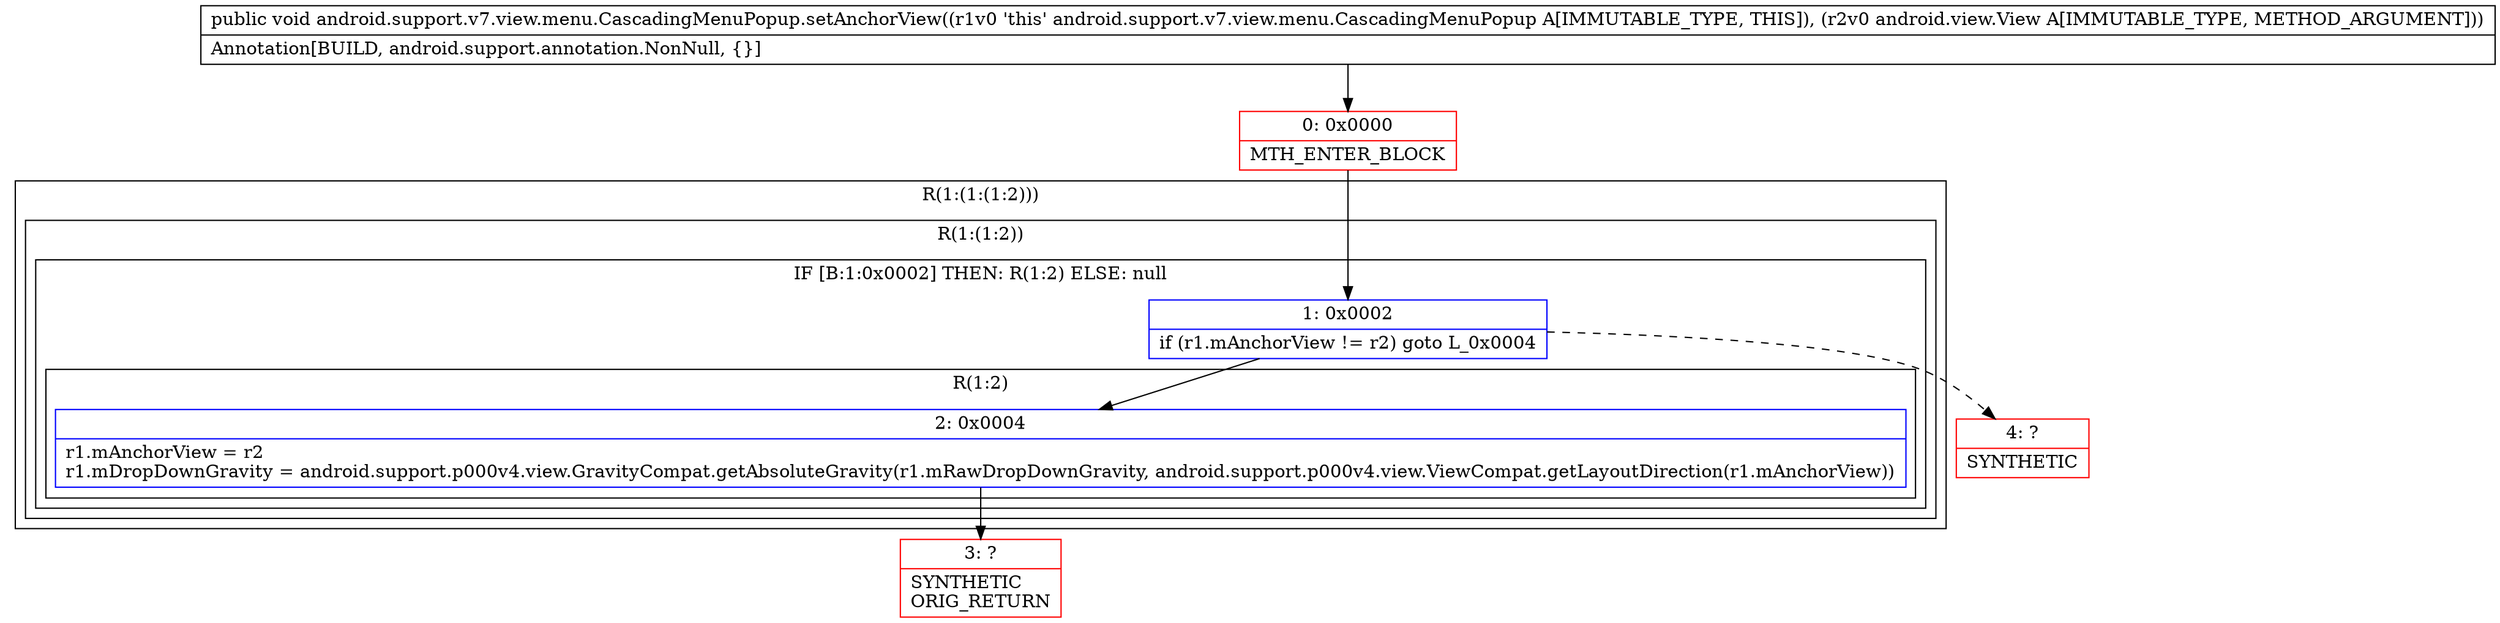 digraph "CFG forandroid.support.v7.view.menu.CascadingMenuPopup.setAnchorView(Landroid\/view\/View;)V" {
subgraph cluster_Region_334896655 {
label = "R(1:(1:(1:2)))";
node [shape=record,color=blue];
subgraph cluster_Region_1137592824 {
label = "R(1:(1:2))";
node [shape=record,color=blue];
subgraph cluster_IfRegion_1365120534 {
label = "IF [B:1:0x0002] THEN: R(1:2) ELSE: null";
node [shape=record,color=blue];
Node_1 [shape=record,label="{1\:\ 0x0002|if (r1.mAnchorView != r2) goto L_0x0004\l}"];
subgraph cluster_Region_473886444 {
label = "R(1:2)";
node [shape=record,color=blue];
Node_2 [shape=record,label="{2\:\ 0x0004|r1.mAnchorView = r2\lr1.mDropDownGravity = android.support.p000v4.view.GravityCompat.getAbsoluteGravity(r1.mRawDropDownGravity, android.support.p000v4.view.ViewCompat.getLayoutDirection(r1.mAnchorView))\l}"];
}
}
}
}
Node_0 [shape=record,color=red,label="{0\:\ 0x0000|MTH_ENTER_BLOCK\l}"];
Node_3 [shape=record,color=red,label="{3\:\ ?|SYNTHETIC\lORIG_RETURN\l}"];
Node_4 [shape=record,color=red,label="{4\:\ ?|SYNTHETIC\l}"];
MethodNode[shape=record,label="{public void android.support.v7.view.menu.CascadingMenuPopup.setAnchorView((r1v0 'this' android.support.v7.view.menu.CascadingMenuPopup A[IMMUTABLE_TYPE, THIS]), (r2v0 android.view.View A[IMMUTABLE_TYPE, METHOD_ARGUMENT]))  | Annotation[BUILD, android.support.annotation.NonNull, \{\}]\l}"];
MethodNode -> Node_0;
Node_1 -> Node_2;
Node_1 -> Node_4[style=dashed];
Node_2 -> Node_3;
Node_0 -> Node_1;
}

